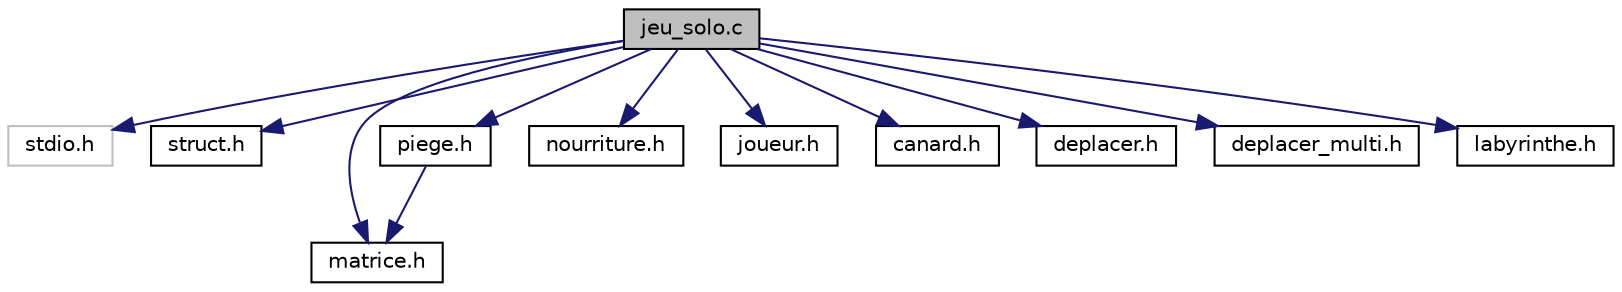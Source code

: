 digraph "jeu_solo.c"
{
  edge [fontname="Helvetica",fontsize="10",labelfontname="Helvetica",labelfontsize="10"];
  node [fontname="Helvetica",fontsize="10",shape=record];
  Node1 [label="jeu_solo.c",height=0.2,width=0.4,color="black", fillcolor="grey75", style="filled", fontcolor="black"];
  Node1 -> Node2 [color="midnightblue",fontsize="10",style="solid"];
  Node2 [label="stdio.h",height=0.2,width=0.4,color="grey75", fillcolor="white", style="filled"];
  Node1 -> Node3 [color="midnightblue",fontsize="10",style="solid"];
  Node3 [label="struct.h",height=0.2,width=0.4,color="black", fillcolor="white", style="filled",URL="$struct_8h_source.html"];
  Node1 -> Node4 [color="midnightblue",fontsize="10",style="solid"];
  Node4 [label="matrice.h",height=0.2,width=0.4,color="black", fillcolor="white", style="filled",URL="$matrice_8h_source.html"];
  Node1 -> Node5 [color="midnightblue",fontsize="10",style="solid"];
  Node5 [label="piege.h",height=0.2,width=0.4,color="black", fillcolor="white", style="filled",URL="$piege_8h_source.html"];
  Node5 -> Node4 [color="midnightblue",fontsize="10",style="solid"];
  Node1 -> Node6 [color="midnightblue",fontsize="10",style="solid"];
  Node6 [label="nourriture.h",height=0.2,width=0.4,color="black", fillcolor="white", style="filled",URL="$nourriture_8h_source.html"];
  Node1 -> Node7 [color="midnightblue",fontsize="10",style="solid"];
  Node7 [label="joueur.h",height=0.2,width=0.4,color="black", fillcolor="white", style="filled",URL="$joueur_8h_source.html"];
  Node1 -> Node8 [color="midnightblue",fontsize="10",style="solid"];
  Node8 [label="canard.h",height=0.2,width=0.4,color="black", fillcolor="white", style="filled",URL="$canard_8h_source.html"];
  Node1 -> Node9 [color="midnightblue",fontsize="10",style="solid"];
  Node9 [label="deplacer.h",height=0.2,width=0.4,color="black", fillcolor="white", style="filled",URL="$deplacer_8h_source.html"];
  Node1 -> Node10 [color="midnightblue",fontsize="10",style="solid"];
  Node10 [label="deplacer_multi.h",height=0.2,width=0.4,color="black", fillcolor="white", style="filled",URL="$deplacer__multi_8h_source.html"];
  Node1 -> Node11 [color="midnightblue",fontsize="10",style="solid"];
  Node11 [label="labyrinthe.h",height=0.2,width=0.4,color="black", fillcolor="white", style="filled",URL="$labyrinthe_8h_source.html"];
}
